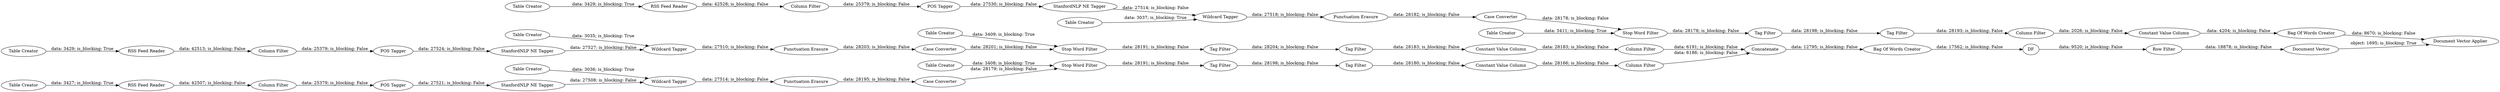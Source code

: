 digraph {
	"6850531862006500366_7" [label="POS Tagger"]
	"558217255182442095_31" [label="Tag Filter"]
	"-2369173463068940185_9" [label="StanfordNLP NE Tagger"]
	"558217255182442095_13" [label="Constant Value Column"]
	"-5856978257235046782_60" [label="Column Filter"]
	"5913329834277597685_31" [label="Tag Filter"]
	"-3592414443289054406_33" [label=Concatenate]
	"1416909407471561836_24" [label="Column Filter"]
	"6973424952483715591_34" [label=DF]
	"5913329834277597685_27" [label="Punctuation Erasure"]
	"6973424952483715591_48" [label="Bag Of Words Creator"]
	"5913329834277597685_26" [label="Tag Filter"]
	"6850531862006500366_11" [label="Table Creator"]
	"5913329834277597685_28" [label="Stop Word Filter"]
	"5913329834277597685_25" [label="Table Creator"]
	"-5856978257235046782_53" [label="RSS Feed Reader"]
	"-5856978257235046782_10" [label="Wildcard Tagger"]
	"558217255182442095_28" [label="Stop Word Filter"]
	"-2369173463068940185_11" [label="Table Creator"]
	"-5856978257235046782_7" [label="POS Tagger"]
	"-5856978257235046782_42" [label="Table Creator"]
	"-2369173463068940185_60" [label="Column Filter"]
	"558217255182442095_29" [label="Case Converter"]
	"1416909407471561836_15" [label="Stop Word Filter"]
	"1416909407471561836_19" [label="Table Creator"]
	"6973424952483715591_42" [label="Document Vector"]
	"5913329834277597685_12" [label="Constant Value Column"]
	"558217255182442095_25" [label="Table Creator"]
	"6850531862006500366_60" [label="Column Filter"]
	"1416909407471561836_23" [label="Constant Value Column"]
	"6973424952483715591_45" [label="Document Vector Applier"]
	"6973424952483715591_35" [label="Bag Of Words Creator"]
	"5913329834277597685_29" [label="Case Converter"]
	"558217255182442095_26" [label="Tag Filter"]
	"6850531862006500366_53" [label="RSS Feed Reader"]
	"1416909407471561836_16" [label="Case Converter"]
	"6850531862006500366_42" [label="Table Creator"]
	"1416909407471561836_17" [label="Tag Filter"]
	"-5856978257235046782_11" [label="Table Creator"]
	"6973424952483715591_46" [label="Row Filter"]
	"6850531862006500366_10" [label="Wildcard Tagger"]
	"-2369173463068940185_10" [label="Wildcard Tagger"]
	"5913329834277597685_32" [label="Column Filter"]
	"1416909407471561836_12" [label="Punctuation Erasure"]
	"1416909407471561836_20" [label="Tag Filter"]
	"-2369173463068940185_42" [label="Table Creator"]
	"558217255182442095_27" [label="Punctuation Erasure"]
	"558217255182442095_32" [label="Column Filter"]
	"6850531862006500366_9" [label="StanfordNLP NE Tagger"]
	"-2369173463068940185_53" [label="RSS Feed Reader"]
	"-2369173463068940185_7" [label="POS Tagger"]
	"-5856978257235046782_9" [label="StanfordNLP NE Tagger"]
	"558217255182442095_31" -> "558217255182442095_32" [label="data: 28193; is_blocking: False"]
	"6850531862006500366_60" -> "6850531862006500366_7" [label="data: 25379; is_blocking: False"]
	"1416909407471561836_15" -> "1416909407471561836_17" [label="data: 28191; is_blocking: False"]
	"1416909407471561836_23" -> "1416909407471561836_24" [label="data: 28166; is_blocking: False"]
	"5913329834277597685_29" -> "5913329834277597685_28" [label="data: 28201; is_blocking: False"]
	"-5856978257235046782_10" -> "5913329834277597685_27" [label="data: 27510; is_blocking: False"]
	"-2369173463068940185_10" -> "558217255182442095_27" [label="data: 27518; is_blocking: False"]
	"5913329834277597685_27" -> "5913329834277597685_29" [label="data: 28203; is_blocking: False"]
	"5913329834277597685_28" -> "5913329834277597685_26" [label="data: 28191; is_blocking: False"]
	"558217255182442095_13" -> "6973424952483715591_48" [label="data: 4204; is_blocking: False"]
	"5913329834277597685_31" -> "5913329834277597685_12" [label="data: 28183; is_blocking: False"]
	"6850531862006500366_10" -> "1416909407471561836_12" [label="data: 27514; is_blocking: False"]
	"-2369173463068940185_9" -> "-2369173463068940185_10" [label="data: 27514; is_blocking: False"]
	"-5856978257235046782_42" -> "-5856978257235046782_53" [label="data: 3429; is_blocking: True"]
	"5913329834277597685_26" -> "5913329834277597685_31" [label="data: 28204; is_blocking: False"]
	"-2369173463068940185_7" -> "-2369173463068940185_9" [label="data: 27530; is_blocking: False"]
	"6850531862006500366_9" -> "6850531862006500366_10" [label="data: 27508; is_blocking: False"]
	"558217255182442095_25" -> "558217255182442095_28" [label="data: 3411; is_blocking: True"]
	"6973424952483715591_42" -> "6973424952483715591_45" [label="object: 1695; is_blocking: True"]
	"5913329834277597685_25" -> "5913329834277597685_28" [label="data: 3409; is_blocking: True"]
	"-5856978257235046782_60" -> "-5856978257235046782_7" [label="data: 25379; is_blocking: False"]
	"558217255182442095_29" -> "558217255182442095_28" [label="data: 28178; is_blocking: False"]
	"558217255182442095_27" -> "558217255182442095_29" [label="data: 28182; is_blocking: False"]
	"-5856978257235046782_53" -> "-5856978257235046782_60" [label="data: 42513; is_blocking: False"]
	"1416909407471561836_19" -> "1416909407471561836_15" [label="data: 3408; is_blocking: True"]
	"-5856978257235046782_11" -> "-5856978257235046782_10" [label="data: 3035; is_blocking: True"]
	"558217255182442095_28" -> "558217255182442095_26" [label="data: 28178; is_blocking: False"]
	"1416909407471561836_24" -> "-3592414443289054406_33" [label="data: 6186; is_blocking: False"]
	"6973424952483715591_48" -> "6973424952483715591_45" [label="data: 8670; is_blocking: False"]
	"6850531862006500366_11" -> "6850531862006500366_10" [label="data: 3036; is_blocking: True"]
	"-3592414443289054406_33" -> "6973424952483715591_35" [label="data: 12795; is_blocking: False"]
	"-2369173463068940185_60" -> "-2369173463068940185_7" [label="data: 25379; is_blocking: False"]
	"5913329834277597685_32" -> "-3592414443289054406_33" [label="data: 6191; is_blocking: False"]
	"1416909407471561836_16" -> "1416909407471561836_15" [label="data: 28179; is_blocking: False"]
	"1416909407471561836_20" -> "1416909407471561836_23" [label="data: 28180; is_blocking: False"]
	"6850531862006500366_7" -> "6850531862006500366_9" [label="data: 27521; is_blocking: False"]
	"558217255182442095_26" -> "558217255182442095_31" [label="data: 28198; is_blocking: False"]
	"6850531862006500366_42" -> "6850531862006500366_53" [label="data: 3427; is_blocking: True"]
	"1416909407471561836_12" -> "1416909407471561836_16" [label="data: 28195; is_blocking: False"]
	"1416909407471561836_17" -> "1416909407471561836_20" [label="data: 28198; is_blocking: False"]
	"-5856978257235046782_7" -> "-5856978257235046782_9" [label="data: 27524; is_blocking: False"]
	"5913329834277597685_12" -> "5913329834277597685_32" [label="data: 28183; is_blocking: False"]
	"-2369173463068940185_53" -> "-2369173463068940185_60" [label="data: 42528; is_blocking: False"]
	"-5856978257235046782_9" -> "-5856978257235046782_10" [label="data: 27527; is_blocking: False"]
	"6973424952483715591_35" -> "6973424952483715591_34" [label="data: 17562; is_blocking: False"]
	"6850531862006500366_53" -> "6850531862006500366_60" [label="data: 42507; is_blocking: False"]
	"-2369173463068940185_42" -> "-2369173463068940185_53" [label="data: 3429; is_blocking: True"]
	"6973424952483715591_34" -> "6973424952483715591_46" [label="data: 9520; is_blocking: False"]
	"558217255182442095_32" -> "558217255182442095_13" [label="data: 2026; is_blocking: False"]
	"6973424952483715591_46" -> "6973424952483715591_42" [label="data: 18878; is_blocking: False"]
	"-2369173463068940185_11" -> "-2369173463068940185_10" [label="data: 3037; is_blocking: True"]
	rankdir=LR
}
